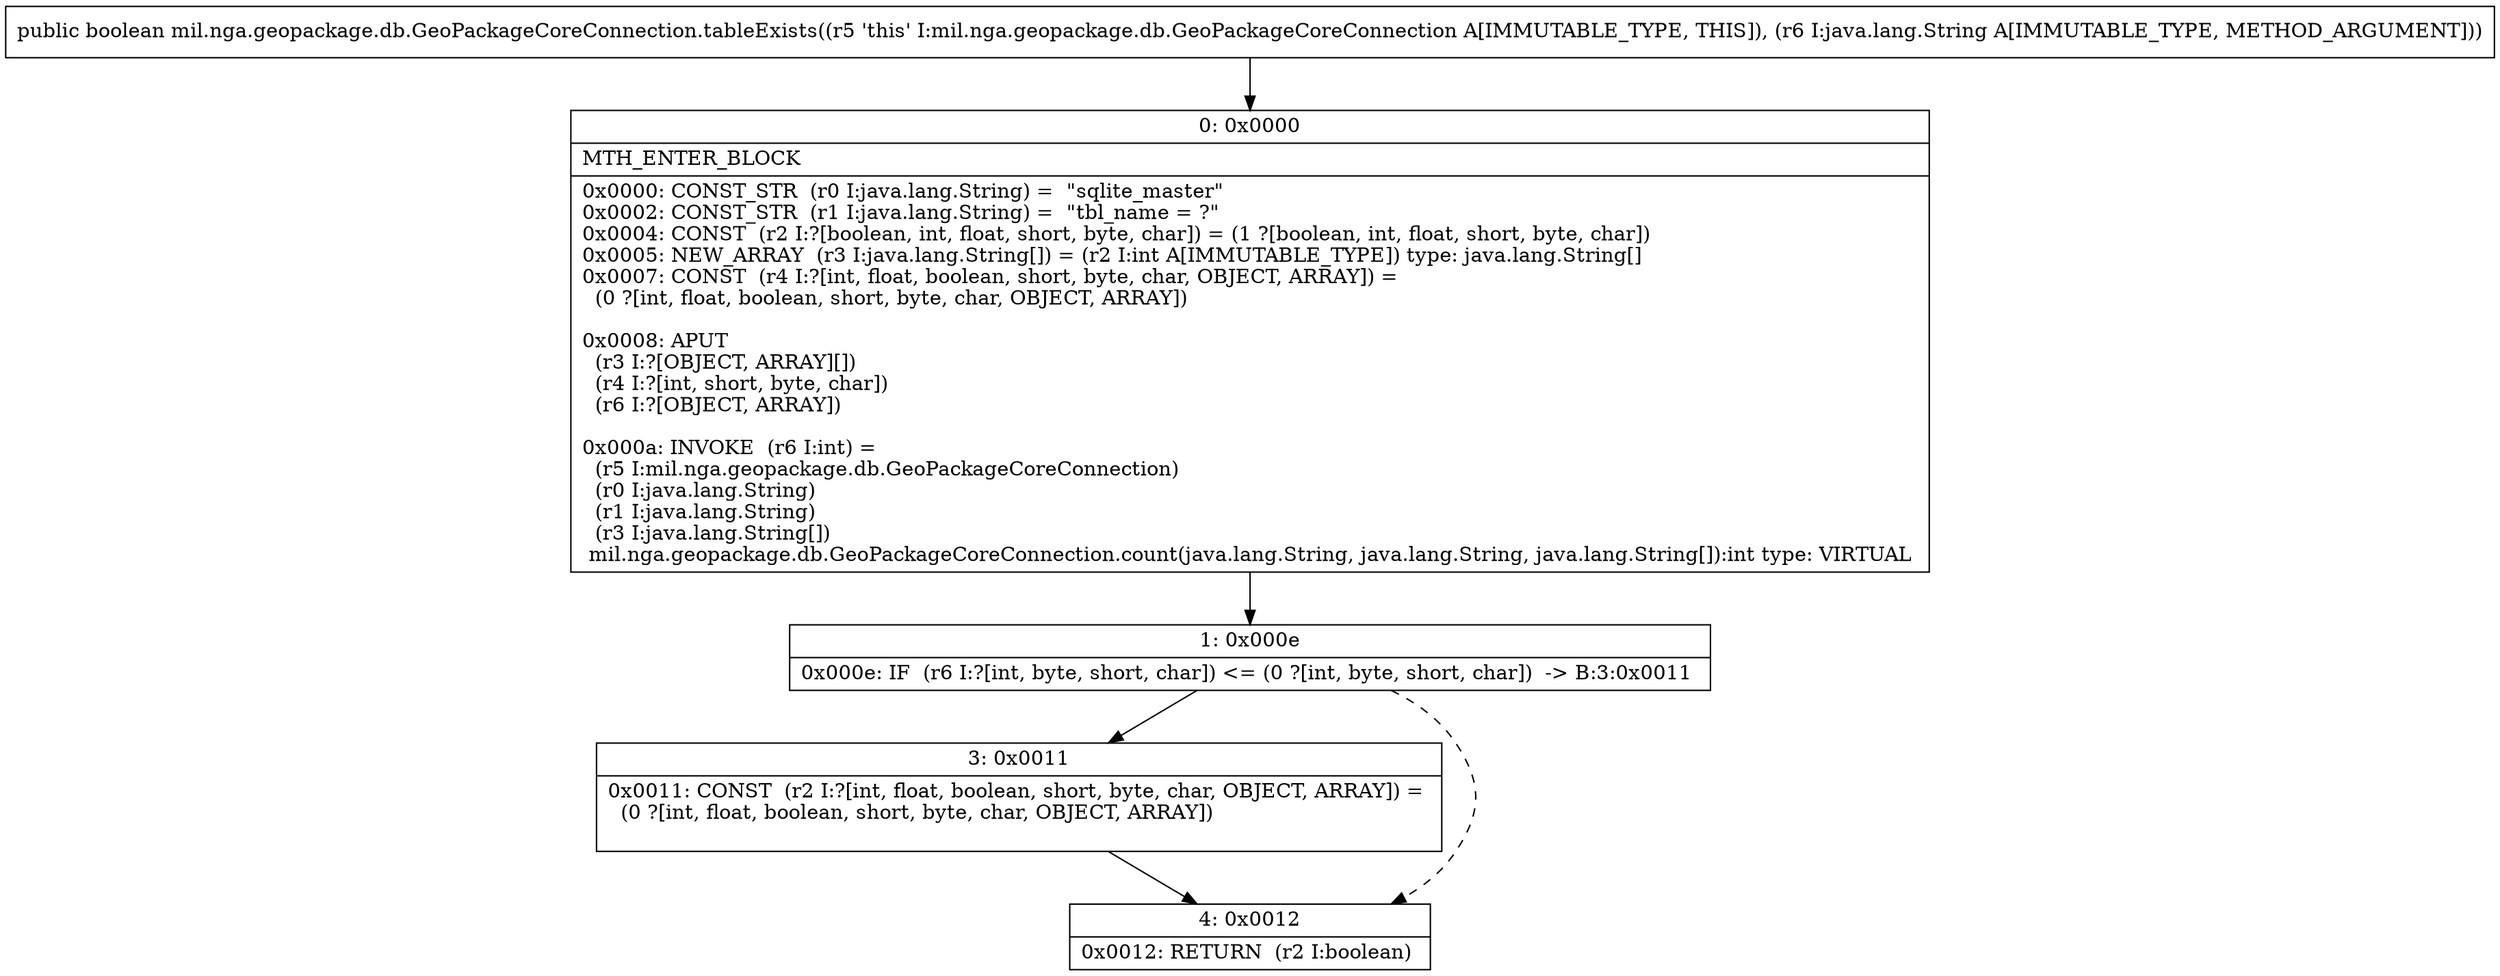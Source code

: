 digraph "CFG formil.nga.geopackage.db.GeoPackageCoreConnection.tableExists(Ljava\/lang\/String;)Z" {
Node_0 [shape=record,label="{0\:\ 0x0000|MTH_ENTER_BLOCK\l|0x0000: CONST_STR  (r0 I:java.lang.String) =  \"sqlite_master\" \l0x0002: CONST_STR  (r1 I:java.lang.String) =  \"tbl_name = ?\" \l0x0004: CONST  (r2 I:?[boolean, int, float, short, byte, char]) = (1 ?[boolean, int, float, short, byte, char]) \l0x0005: NEW_ARRAY  (r3 I:java.lang.String[]) = (r2 I:int A[IMMUTABLE_TYPE]) type: java.lang.String[] \l0x0007: CONST  (r4 I:?[int, float, boolean, short, byte, char, OBJECT, ARRAY]) = \l  (0 ?[int, float, boolean, short, byte, char, OBJECT, ARRAY])\l \l0x0008: APUT  \l  (r3 I:?[OBJECT, ARRAY][])\l  (r4 I:?[int, short, byte, char])\l  (r6 I:?[OBJECT, ARRAY])\l \l0x000a: INVOKE  (r6 I:int) = \l  (r5 I:mil.nga.geopackage.db.GeoPackageCoreConnection)\l  (r0 I:java.lang.String)\l  (r1 I:java.lang.String)\l  (r3 I:java.lang.String[])\l mil.nga.geopackage.db.GeoPackageCoreConnection.count(java.lang.String, java.lang.String, java.lang.String[]):int type: VIRTUAL \l}"];
Node_1 [shape=record,label="{1\:\ 0x000e|0x000e: IF  (r6 I:?[int, byte, short, char]) \<= (0 ?[int, byte, short, char])  \-\> B:3:0x0011 \l}"];
Node_3 [shape=record,label="{3\:\ 0x0011|0x0011: CONST  (r2 I:?[int, float, boolean, short, byte, char, OBJECT, ARRAY]) = \l  (0 ?[int, float, boolean, short, byte, char, OBJECT, ARRAY])\l \l}"];
Node_4 [shape=record,label="{4\:\ 0x0012|0x0012: RETURN  (r2 I:boolean) \l}"];
MethodNode[shape=record,label="{public boolean mil.nga.geopackage.db.GeoPackageCoreConnection.tableExists((r5 'this' I:mil.nga.geopackage.db.GeoPackageCoreConnection A[IMMUTABLE_TYPE, THIS]), (r6 I:java.lang.String A[IMMUTABLE_TYPE, METHOD_ARGUMENT])) }"];
MethodNode -> Node_0;
Node_0 -> Node_1;
Node_1 -> Node_3;
Node_1 -> Node_4[style=dashed];
Node_3 -> Node_4;
}

